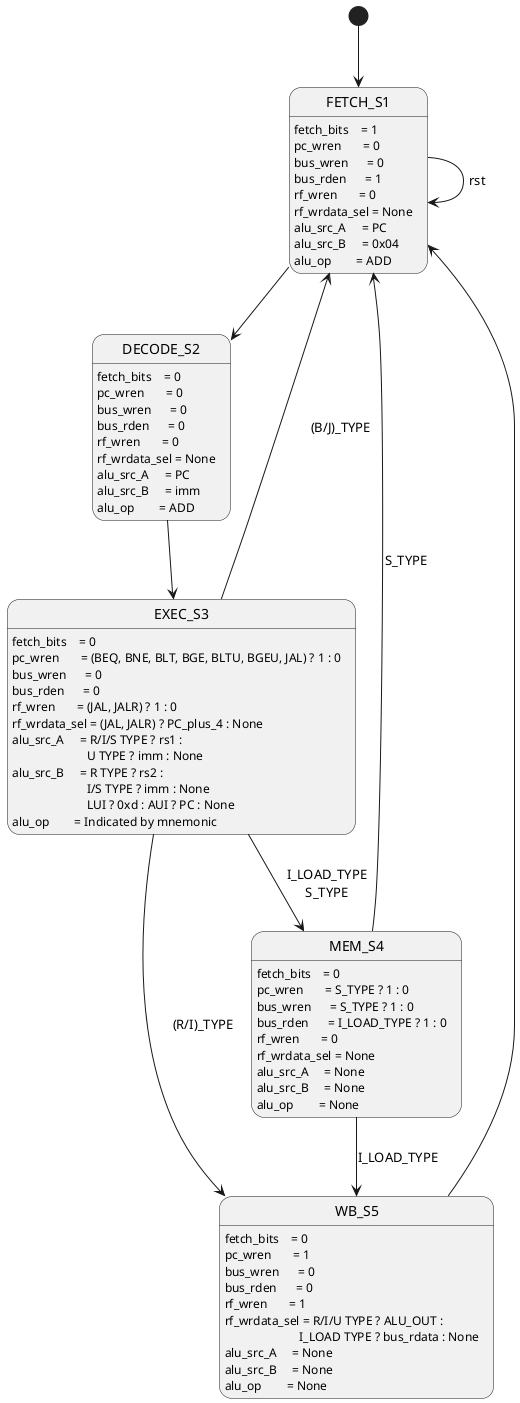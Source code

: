 @startuml
hide empty description

FETCH_S1    : fetch_bits    = 1
FETCH_S1    : pc_wren       = 0
FETCH_S1    : bus_wren      = 0
FETCH_S1    : bus_rden      = 1
FETCH_S1    : rf_wren       = 0
FETCH_S1    : rf_wrdata_sel = None
FETCH_S1    : alu_src_A     = PC
FETCH_S1    : alu_src_B     = 0x04
FETCH_S1    : alu_op        = ADD

DECODE_S2    : fetch_bits    = 0
DECODE_S2    : pc_wren       = 0
DECODE_S2    : bus_wren      = 0
DECODE_S2    : bus_rden      = 0
DECODE_S2    : rf_wren       = 0
DECODE_S2    : rf_wrdata_sel = None
DECODE_S2    : alu_src_A     = PC
DECODE_S2    : alu_src_B     = imm
DECODE_S2    : alu_op        = ADD

EXEC_S3    : fetch_bits    = 0
EXEC_S3    : pc_wren       = (BEQ, BNE, BLT, BGE, BLTU, BGEU, JAL) ? 1 : 0
EXEC_S3    : bus_wren      = 0
EXEC_S3    : bus_rden      = 0
EXEC_S3    : rf_wren       = (JAL, JALR) ? 1 : 0
EXEC_S3    : rf_wrdata_sel = (JAL, JALR) ? PC_plus_4 : None
EXEC_S3    : alu_src_A     = R/I/S TYPE ? rs1 :\n\t\t\tU TYPE ? imm : None
EXEC_S3    : alu_src_B     = R TYPE ? rs2 :\n\t\t\tI/S TYPE ? imm : None\n\t\t\tLUI ? 0xd : AUI ? PC : None
EXEC_S3    : alu_op        = Indicated by mnemonic

MEM_S4     : fetch_bits    = 0
MEM_S4     : pc_wren       = S_TYPE ? 1 : 0
MEM_S4     : bus_wren      = S_TYPE ? 1 : 0
MEM_S4     : bus_rden      = I_LOAD_TYPE ? 1 : 0
MEM_S4     : rf_wren       = 0
MEM_S4     : rf_wrdata_sel = None
MEM_S4     : alu_src_A     = None
MEM_S4     : alu_src_B     = None
MEM_S4     : alu_op        = None

WB_S5      : fetch_bits    = 0
WB_S5      : pc_wren       = 1
WB_S5      : bus_wren      = 0
WB_S5      : bus_rden      = 0
WB_S5      : rf_wren       = 1
WB_S5      : rf_wrdata_sel = R/I/U TYPE ? ALU_OUT :\n\t\t\tI_LOAD TYPE ? bus_rdata : None
WB_S5      : alu_src_A     = None
WB_S5      : alu_src_B     = None
WB_S5      : alu_op        = None

[*] --> FETCH_S1
FETCH_S1    --> FETCH_S1    : rst
FETCH_S1    --> DECODE_S2
DECODE_S2   --> EXEC_S3

EXEC_S3     --> FETCH_S1    : (B/J)_TYPE
EXEC_S3     --> MEM_S4      : I_LOAD_TYPE\nS_TYPE
EXEC_S3     --> WB_S5       : (R/I)_TYPE
MEM_S4      --> FETCH_S1    : S_TYPE
MEM_S4      --> WB_S5       : I_LOAD_TYPE
WB_S5       --> FETCH_S1

@enduml